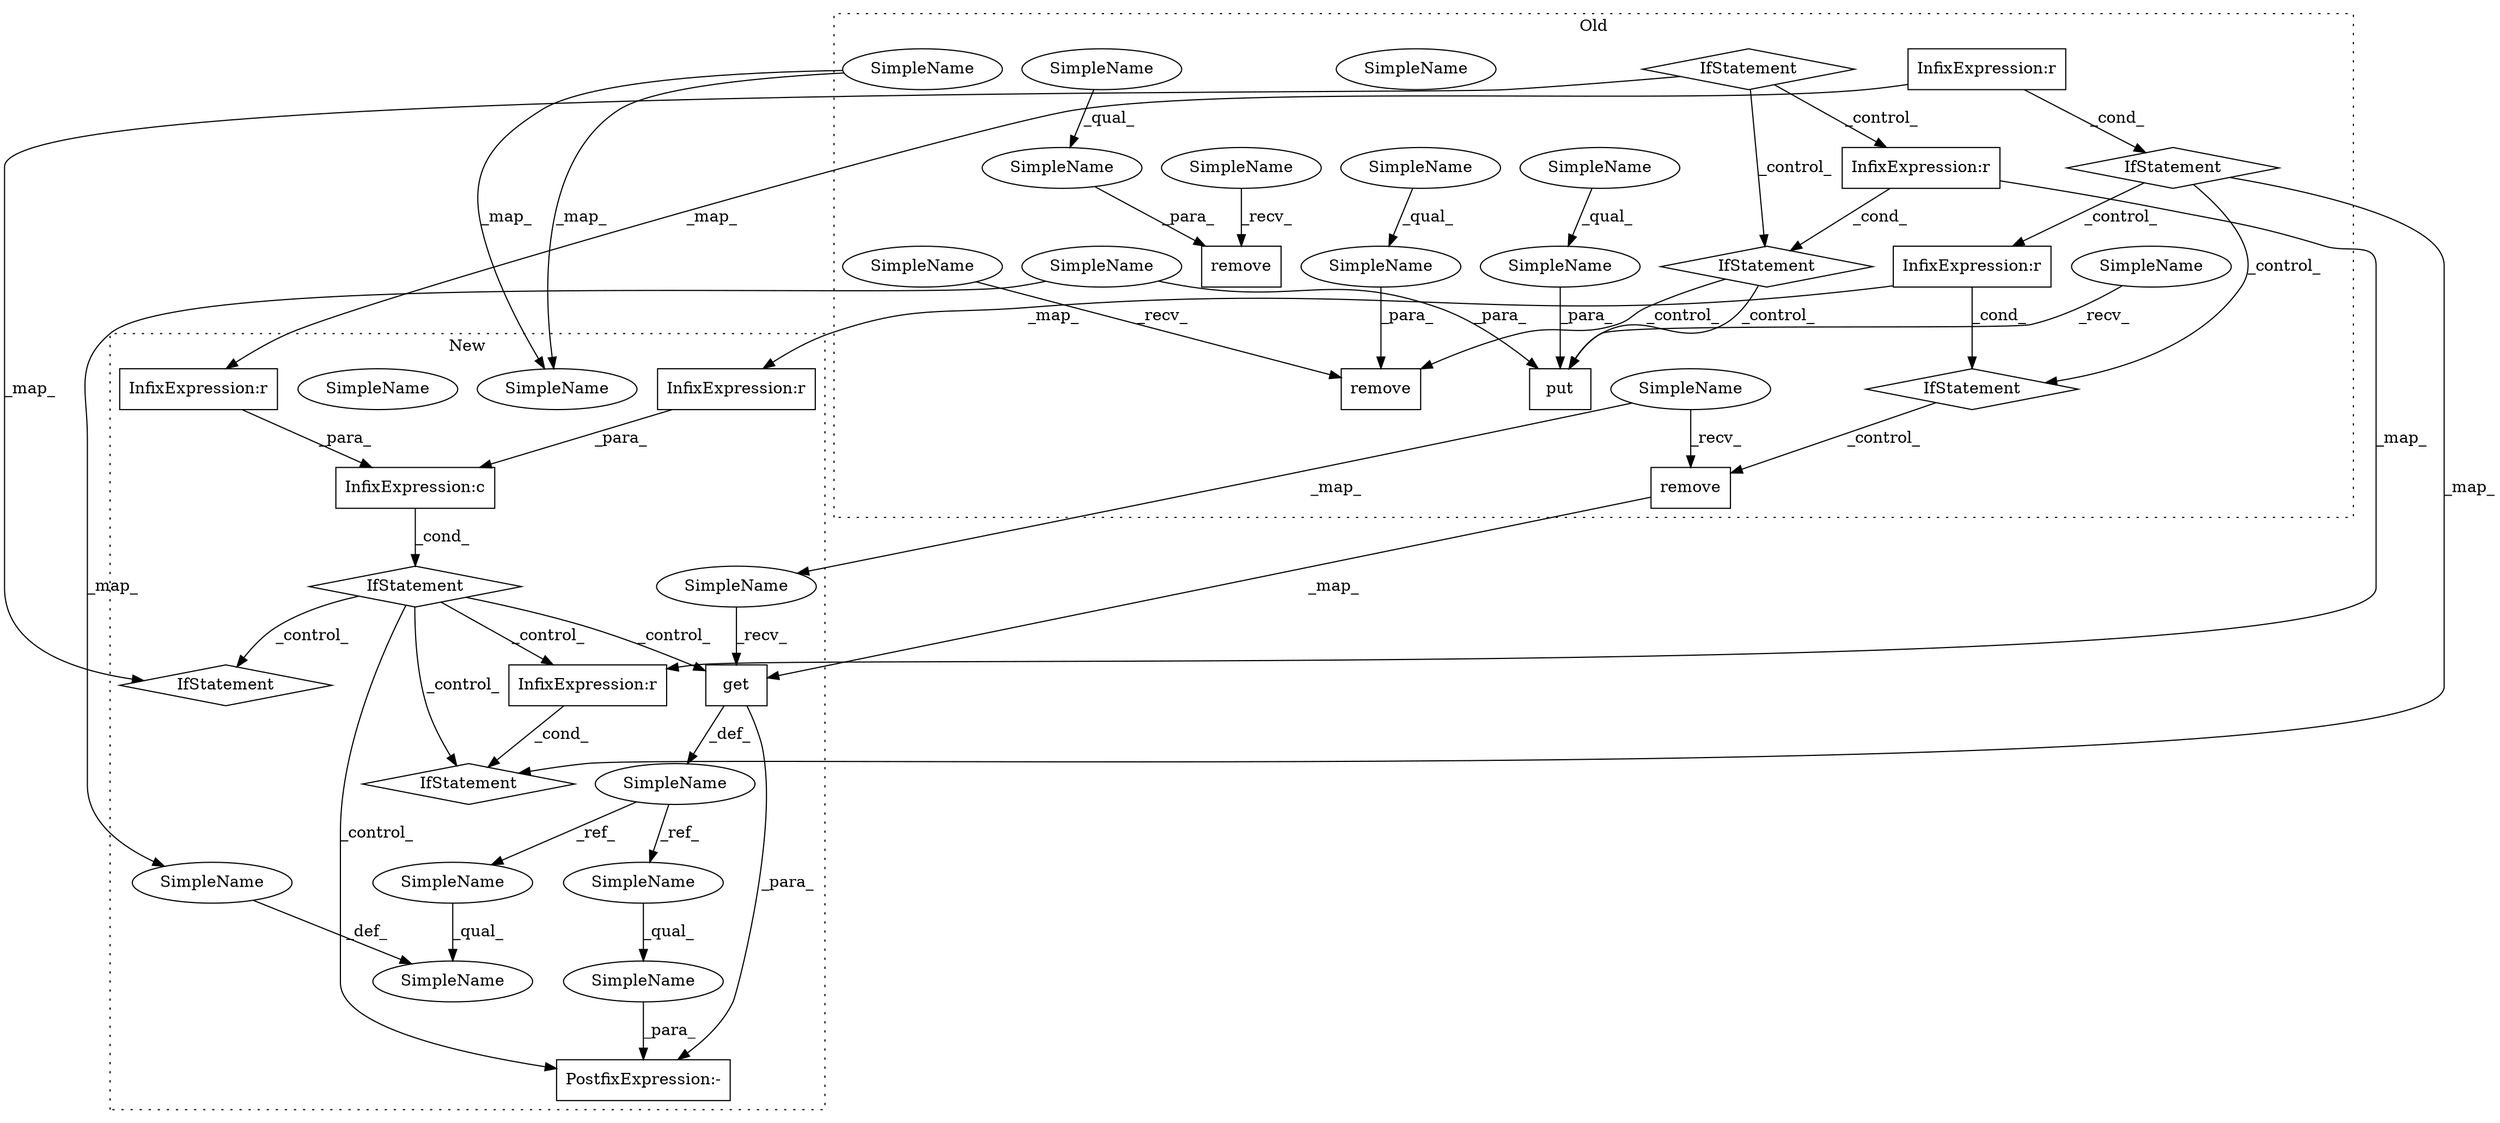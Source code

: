 digraph G {
subgraph cluster0 {
1 [label="remove" a="32" s="9517,9532" l="7,1" shape="box"];
3 [label="IfStatement" a="25" s="9274,9306" l="4,2" shape="diamond"];
5 [label="InfixExpression:r" a="27" s="9298" l="4" shape="box"];
8 [label="InfixExpression:r" a="27" s="9400" l="4" shape="box"];
12 [label="SimpleName" a="42" s="9504" l="12" shape="ellipse"];
15 [label="SimpleName" a="42" s="9772" l="20" shape="ellipse"];
16 [label="IfStatement" a="25" s="9380,9408" l="4,2" shape="diamond"];
18 [label="SimpleName" a="42" s="9834" l="8" shape="ellipse"];
19 [label="remove" a="32" s="9827,9842" l="7,1" shape="box"];
20 [label="IfStatement" a="25" s="9682,9714" l="4,2" shape="diamond"];
21 [label="IfStatement" a="25" s="9576,9604" l="4,2" shape="diamond"];
23 [label="SimpleName" a="42" s="9902" l="8" shape="ellipse"];
24 [label="remove" a="32" s="9895,9910" l="7,1" shape="box"];
25 [label="InfixExpression:r" a="27" s="9706" l="4" shape="box"];
27 [label="SimpleName" a="42" s="9466" l="16" shape="ellipse"];
30 [label="SimpleName" a="42" s="9466" l="16" shape="ellipse"];
33 [label="SimpleName" a="42" s="9886" l="8" shape="ellipse"];
34 [label="SimpleName" a="42" s="9762" l="8" shape="ellipse"];
35 [label="put" a="32" s="9758,9792" l="4,1" shape="box"];
36 [label="SimpleName" a="42" s="9814" l="12" shape="ellipse"];
37 [label="SimpleName" a="42" s="9745" l="12" shape="ellipse"];
40 [label="SimpleName" a="42" s="9902" l="4" shape="ellipse"];
41 [label="SimpleName" a="42" s="9762" l="4" shape="ellipse"];
42 [label="SimpleName" a="42" s="9834" l="4" shape="ellipse"];
label = "Old";
style="dotted";
}
subgraph cluster1 {
2 [label="get" a="32" s="9590,9602" l="4,1" shape="box"];
4 [label="IfStatement" a="25" s="9635,9667" l="4,2" shape="diamond"];
6 [label="InfixExpression:r" a="27" s="9457" l="4" shape="box"];
7 [label="InfixExpression:c" a="27" s="9465" l="4" shape="box"];
9 [label="InfixExpression:r" a="27" s="9485" l="4" shape="box"];
10 [label="SimpleName" a="42" s="9567" l="7" shape="ellipse"];
11 [label="SimpleName" a="42" s="9849" l="12" shape="ellipse"];
13 [label="SimpleName" a="42" s="9577" l="12" shape="ellipse"];
14 [label="SimpleName" a="42" s="9864" l="20" shape="ellipse"];
17 [label="IfStatement" a="25" s="9433,9493" l="4,2" shape="diamond"];
22 [label="IfStatement" a="25" s="9809,9837" l="4,2" shape="diamond"];
26 [label="InfixExpression:r" a="27" s="9659" l="4" shape="box"];
28 [label="SimpleName" a="42" s="9694" l="16" shape="ellipse"];
29 [label="SimpleName" a="42" s="9694" l="16" shape="ellipse"];
31 [label="SimpleName" a="42" s="9611" l="13" shape="ellipse"];
32 [label="PostfixExpression:-" a="37" s="9624" l="2" shape="box"];
38 [label="SimpleName" a="42" s="9849" l="7" shape="ellipse"];
39 [label="SimpleName" a="42" s="9611" l="7" shape="ellipse"];
label = "New";
style="dotted";
}
1 -> 2 [label="_map_"];
2 -> 10 [label="_def_"];
2 -> 32 [label="_para_"];
3 -> 4 [label="_map_"];
3 -> 8 [label="_control_"];
3 -> 16 [label="_control_"];
5 -> 3 [label="_cond_"];
5 -> 6 [label="_map_"];
6 -> 7 [label="_para_"];
7 -> 17 [label="_cond_"];
8 -> 9 [label="_map_"];
8 -> 16 [label="_cond_"];
9 -> 7 [label="_para_"];
10 -> 39 [label="_ref_"];
10 -> 38 [label="_ref_"];
12 -> 1 [label="_recv_"];
12 -> 13 [label="_map_"];
13 -> 2 [label="_recv_"];
14 -> 11 [label="_def_"];
15 -> 35 [label="_para_"];
15 -> 14 [label="_map_"];
16 -> 1 [label="_control_"];
17 -> 22 [label="_control_"];
17 -> 26 [label="_control_"];
17 -> 2 [label="_control_"];
17 -> 4 [label="_control_"];
17 -> 32 [label="_control_"];
18 -> 19 [label="_para_"];
20 -> 35 [label="_control_"];
20 -> 19 [label="_control_"];
21 -> 20 [label="_control_"];
21 -> 22 [label="_map_"];
21 -> 25 [label="_control_"];
23 -> 24 [label="_para_"];
25 -> 20 [label="_cond_"];
25 -> 26 [label="_map_"];
26 -> 4 [label="_cond_"];
30 -> 29 [label="_map_"];
30 -> 29 [label="_map_"];
31 -> 32 [label="_para_"];
33 -> 24 [label="_recv_"];
34 -> 35 [label="_para_"];
36 -> 19 [label="_recv_"];
37 -> 35 [label="_recv_"];
38 -> 11 [label="_qual_"];
39 -> 31 [label="_qual_"];
40 -> 23 [label="_qual_"];
41 -> 34 [label="_qual_"];
42 -> 18 [label="_qual_"];
}